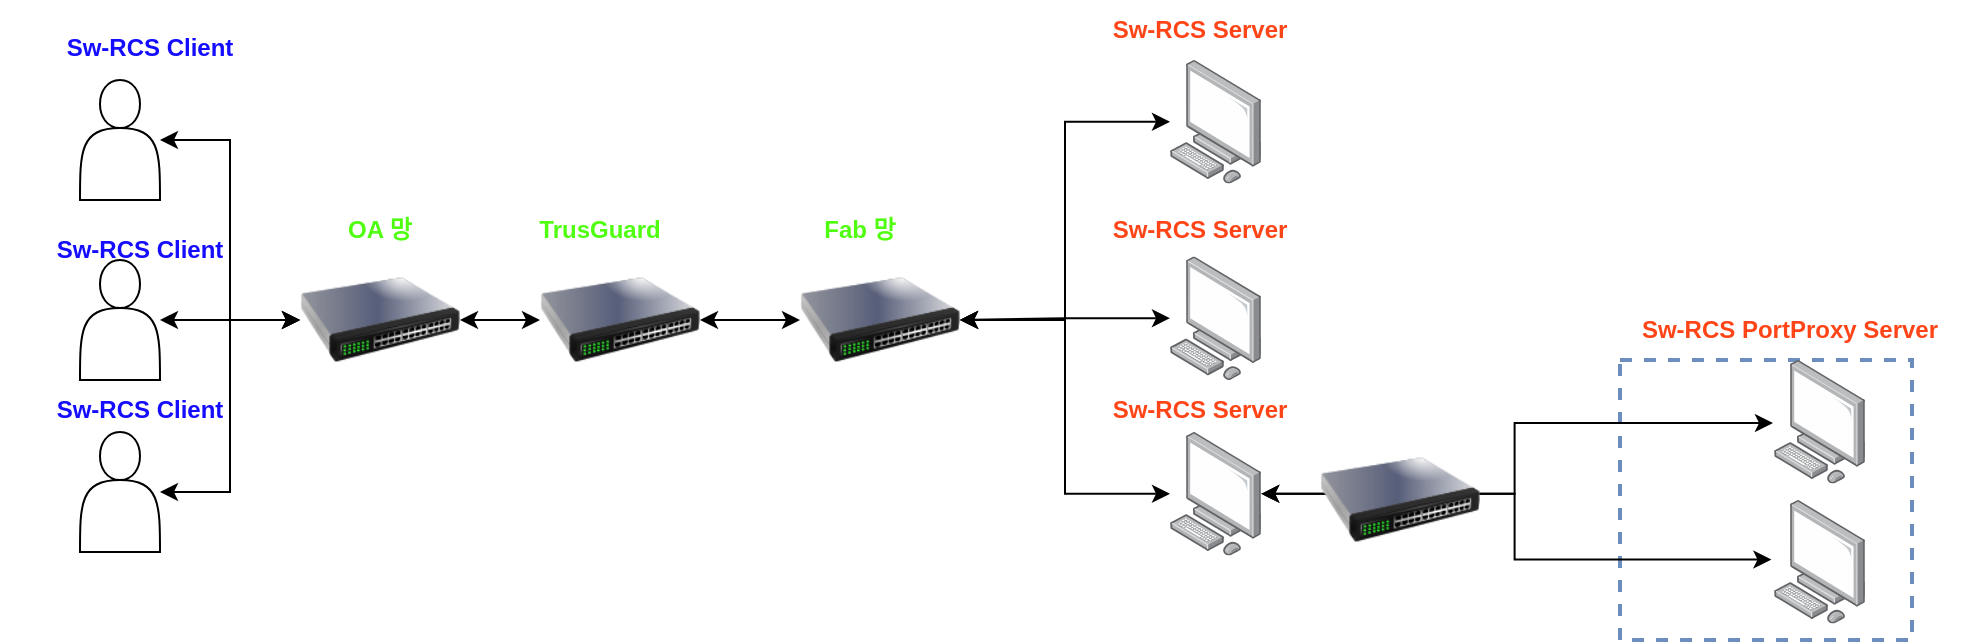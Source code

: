 <mxfile version="24.7.7">
  <diagram name="페이지-1" id="aYkcMglg1YJWnqUuMOKL">
    <mxGraphModel dx="1687" dy="878" grid="1" gridSize="10" guides="1" tooltips="1" connect="1" arrows="1" fold="1" page="1" pageScale="1" pageWidth="827" pageHeight="1169" math="0" shadow="0">
      <root>
        <mxCell id="0" />
        <mxCell id="1" parent="0" />
        <mxCell id="6frfkOKpwrEAERGv8wDV-29" value="" style="rounded=0;whiteSpace=wrap;html=1;fillColor=none;dashed=1;strokeColor=#6c8ebf;strokeWidth=2;" vertex="1" parent="1">
          <mxGeometry x="850" y="250" width="146" height="140" as="geometry" />
        </mxCell>
        <mxCell id="6frfkOKpwrEAERGv8wDV-6" style="edgeStyle=orthogonalEdgeStyle;rounded=0;orthogonalLoop=1;jettySize=auto;html=1;entryX=0;entryY=0.5;entryDx=0;entryDy=0;startArrow=classic;startFill=1;" edge="1" parent="1" source="6frfkOKpwrEAERGv8wDV-2" target="6frfkOKpwrEAERGv8wDV-5">
          <mxGeometry relative="1" as="geometry" />
        </mxCell>
        <mxCell id="6frfkOKpwrEAERGv8wDV-2" value="" style="shape=actor;whiteSpace=wrap;html=1;" vertex="1" parent="1">
          <mxGeometry x="80" y="110" width="40" height="60" as="geometry" />
        </mxCell>
        <mxCell id="6frfkOKpwrEAERGv8wDV-7" style="edgeStyle=orthogonalEdgeStyle;rounded=0;orthogonalLoop=1;jettySize=auto;html=1;entryX=0;entryY=0.5;entryDx=0;entryDy=0;startArrow=classic;startFill=1;" edge="1" parent="1" source="6frfkOKpwrEAERGv8wDV-3" target="6frfkOKpwrEAERGv8wDV-5">
          <mxGeometry relative="1" as="geometry" />
        </mxCell>
        <mxCell id="6frfkOKpwrEAERGv8wDV-3" value="" style="shape=actor;whiteSpace=wrap;html=1;" vertex="1" parent="1">
          <mxGeometry x="80" y="200" width="40" height="60" as="geometry" />
        </mxCell>
        <mxCell id="6frfkOKpwrEAERGv8wDV-8" style="edgeStyle=orthogonalEdgeStyle;rounded=0;orthogonalLoop=1;jettySize=auto;html=1;entryX=0;entryY=0.5;entryDx=0;entryDy=0;startArrow=classic;startFill=1;" edge="1" parent="1" source="6frfkOKpwrEAERGv8wDV-4" target="6frfkOKpwrEAERGv8wDV-5">
          <mxGeometry relative="1" as="geometry" />
        </mxCell>
        <mxCell id="6frfkOKpwrEAERGv8wDV-4" value="" style="shape=actor;whiteSpace=wrap;html=1;" vertex="1" parent="1">
          <mxGeometry x="80" y="286" width="40" height="60" as="geometry" />
        </mxCell>
        <mxCell id="6frfkOKpwrEAERGv8wDV-11" style="edgeStyle=orthogonalEdgeStyle;rounded=0;orthogonalLoop=1;jettySize=auto;html=1;entryX=0;entryY=0.5;entryDx=0;entryDy=0;startArrow=classic;startFill=1;" edge="1" parent="1" source="6frfkOKpwrEAERGv8wDV-5" target="6frfkOKpwrEAERGv8wDV-10">
          <mxGeometry relative="1" as="geometry" />
        </mxCell>
        <mxCell id="6frfkOKpwrEAERGv8wDV-5" value="" style="image;html=1;image=img/lib/clip_art/networking/Switch_128x128.png" vertex="1" parent="1">
          <mxGeometry x="190" y="190" width="80" height="80" as="geometry" />
        </mxCell>
        <mxCell id="6frfkOKpwrEAERGv8wDV-9" value="OA 망" style="text;html=1;align=center;verticalAlign=middle;whiteSpace=wrap;rounded=0;fontColor=#4FFF0F;fontStyle=1" vertex="1" parent="1">
          <mxGeometry x="200" y="170" width="60" height="30" as="geometry" />
        </mxCell>
        <mxCell id="6frfkOKpwrEAERGv8wDV-14" style="edgeStyle=orthogonalEdgeStyle;rounded=0;orthogonalLoop=1;jettySize=auto;html=1;entryX=0;entryY=0.5;entryDx=0;entryDy=0;startArrow=classic;startFill=1;" edge="1" parent="1" source="6frfkOKpwrEAERGv8wDV-10" target="6frfkOKpwrEAERGv8wDV-13">
          <mxGeometry relative="1" as="geometry" />
        </mxCell>
        <mxCell id="6frfkOKpwrEAERGv8wDV-10" value="" style="image;html=1;image=img/lib/clip_art/networking/Switch_128x128.png" vertex="1" parent="1">
          <mxGeometry x="310" y="190" width="80" height="80" as="geometry" />
        </mxCell>
        <mxCell id="6frfkOKpwrEAERGv8wDV-12" value="TrusGuard" style="text;html=1;align=center;verticalAlign=middle;whiteSpace=wrap;rounded=0;fontColor=#4FFF0F;fontStyle=1" vertex="1" parent="1">
          <mxGeometry x="310" y="170" width="60" height="30" as="geometry" />
        </mxCell>
        <mxCell id="6frfkOKpwrEAERGv8wDV-13" value="" style="image;html=1;image=img/lib/clip_art/networking/Switch_128x128.png" vertex="1" parent="1">
          <mxGeometry x="440" y="190" width="80" height="80" as="geometry" />
        </mxCell>
        <mxCell id="6frfkOKpwrEAERGv8wDV-15" value="Fab 망" style="text;html=1;align=center;verticalAlign=middle;whiteSpace=wrap;rounded=0;fontColor=#4FFF0F;fontStyle=1" vertex="1" parent="1">
          <mxGeometry x="440" y="170" width="60" height="30" as="geometry" />
        </mxCell>
        <mxCell id="6frfkOKpwrEAERGv8wDV-19" style="edgeStyle=orthogonalEdgeStyle;rounded=0;orthogonalLoop=1;jettySize=auto;html=1;entryX=1;entryY=0.5;entryDx=0;entryDy=0;startArrow=classic;startFill=1;" edge="1" parent="1" source="6frfkOKpwrEAERGv8wDV-16" target="6frfkOKpwrEAERGv8wDV-13">
          <mxGeometry relative="1" as="geometry" />
        </mxCell>
        <mxCell id="6frfkOKpwrEAERGv8wDV-16" value="" style="image;points=[];aspect=fixed;html=1;align=center;shadow=0;dashed=0;image=img/lib/allied_telesis/computer_and_terminals/Personal_Computer.svg;" vertex="1" parent="1">
          <mxGeometry x="625" y="100" width="45.6" height="61.8" as="geometry" />
        </mxCell>
        <mxCell id="6frfkOKpwrEAERGv8wDV-21" style="edgeStyle=orthogonalEdgeStyle;rounded=0;orthogonalLoop=1;jettySize=auto;html=1;entryX=1;entryY=0.5;entryDx=0;entryDy=0;startArrow=classic;startFill=1;" edge="1" parent="1" source="6frfkOKpwrEAERGv8wDV-20" target="6frfkOKpwrEAERGv8wDV-13">
          <mxGeometry relative="1" as="geometry" />
        </mxCell>
        <mxCell id="6frfkOKpwrEAERGv8wDV-20" value="" style="image;points=[];aspect=fixed;html=1;align=center;shadow=0;dashed=0;image=img/lib/allied_telesis/computer_and_terminals/Personal_Computer.svg;" vertex="1" parent="1">
          <mxGeometry x="625" y="198.2" width="45.6" height="61.8" as="geometry" />
        </mxCell>
        <mxCell id="6frfkOKpwrEAERGv8wDV-23" style="edgeStyle=orthogonalEdgeStyle;rounded=0;orthogonalLoop=1;jettySize=auto;html=1;entryX=1;entryY=0.5;entryDx=0;entryDy=0;startArrow=classic;startFill=1;" edge="1" parent="1" source="6frfkOKpwrEAERGv8wDV-22" target="6frfkOKpwrEAERGv8wDV-13">
          <mxGeometry relative="1" as="geometry" />
        </mxCell>
        <mxCell id="6frfkOKpwrEAERGv8wDV-22" value="" style="image;points=[];aspect=fixed;html=1;align=center;shadow=0;dashed=0;image=img/lib/allied_telesis/computer_and_terminals/Personal_Computer.svg;" vertex="1" parent="1">
          <mxGeometry x="625" y="286" width="45.6" height="61.8" as="geometry" />
        </mxCell>
        <mxCell id="6frfkOKpwrEAERGv8wDV-24" value="" style="image;points=[];aspect=fixed;html=1;align=center;shadow=0;dashed=0;image=img/lib/allied_telesis/computer_and_terminals/Personal_Computer.svg;" vertex="1" parent="1">
          <mxGeometry x="924" y="250" width="51.6" height="61.8" as="geometry" />
        </mxCell>
        <mxCell id="6frfkOKpwrEAERGv8wDV-25" value="" style="image;points=[];aspect=fixed;html=1;align=center;shadow=0;dashed=0;image=img/lib/allied_telesis/computer_and_terminals/Personal_Computer.svg;" vertex="1" parent="1">
          <mxGeometry x="924" y="320" width="51.6" height="61.8" as="geometry" />
        </mxCell>
        <mxCell id="6frfkOKpwrEAERGv8wDV-30" value="Sw-RCS PortProxy Server" style="text;html=1;align=center;verticalAlign=middle;whiteSpace=wrap;rounded=0;fontColor=#FF4517;fontStyle=1" vertex="1" parent="1">
          <mxGeometry x="850" y="220" width="170" height="30" as="geometry" />
        </mxCell>
        <mxCell id="6frfkOKpwrEAERGv8wDV-32" value="Sw-RCS Server" style="text;html=1;align=center;verticalAlign=middle;whiteSpace=wrap;rounded=0;fontColor=#FF4517;fontStyle=1" vertex="1" parent="1">
          <mxGeometry x="570" y="70" width="140" height="30" as="geometry" />
        </mxCell>
        <mxCell id="6frfkOKpwrEAERGv8wDV-33" value="Sw-RCS Server" style="text;html=1;align=center;verticalAlign=middle;whiteSpace=wrap;rounded=0;fontColor=#FF4517;fontStyle=1" vertex="1" parent="1">
          <mxGeometry x="570" y="170" width="140" height="30" as="geometry" />
        </mxCell>
        <mxCell id="6frfkOKpwrEAERGv8wDV-34" style="edgeStyle=orthogonalEdgeStyle;rounded=0;orthogonalLoop=1;jettySize=auto;html=1;entryX=0.048;entryY=0.51;entryDx=0;entryDy=0;entryPerimeter=0;startArrow=classic;startFill=1;" edge="1" parent="1" source="6frfkOKpwrEAERGv8wDV-22" target="6frfkOKpwrEAERGv8wDV-24">
          <mxGeometry relative="1" as="geometry" />
        </mxCell>
        <mxCell id="6frfkOKpwrEAERGv8wDV-35" style="edgeStyle=orthogonalEdgeStyle;rounded=0;orthogonalLoop=1;jettySize=auto;html=1;entryX=0.033;entryY=0.482;entryDx=0;entryDy=0;entryPerimeter=0;startArrow=classic;startFill=1;" edge="1" parent="1" source="6frfkOKpwrEAERGv8wDV-22" target="6frfkOKpwrEAERGv8wDV-25">
          <mxGeometry relative="1" as="geometry" />
        </mxCell>
        <mxCell id="6frfkOKpwrEAERGv8wDV-36" value="Sw-RCS Server" style="text;html=1;align=center;verticalAlign=middle;whiteSpace=wrap;rounded=0;fontColor=#FF4517;fontStyle=1" vertex="1" parent="1">
          <mxGeometry x="570" y="260" width="140" height="30" as="geometry" />
        </mxCell>
        <mxCell id="6frfkOKpwrEAERGv8wDV-37" value="Sw-RCS Client" style="text;html=1;align=center;verticalAlign=middle;whiteSpace=wrap;rounded=0;fontColor=#150DFF;fontStyle=1" vertex="1" parent="1">
          <mxGeometry x="45" y="79" width="140" height="30" as="geometry" />
        </mxCell>
        <mxCell id="6frfkOKpwrEAERGv8wDV-38" value="Sw-RCS Client" style="text;html=1;align=center;verticalAlign=middle;whiteSpace=wrap;rounded=0;fontColor=#150DFF;fontStyle=1" vertex="1" parent="1">
          <mxGeometry x="40" y="180" width="140" height="30" as="geometry" />
        </mxCell>
        <mxCell id="6frfkOKpwrEAERGv8wDV-39" value="Sw-RCS Client" style="text;html=1;align=center;verticalAlign=middle;whiteSpace=wrap;rounded=0;fontColor=#150DFF;fontStyle=1" vertex="1" parent="1">
          <mxGeometry x="40" y="260" width="140" height="30" as="geometry" />
        </mxCell>
        <mxCell id="6frfkOKpwrEAERGv8wDV-40" value="" style="image;html=1;image=img/lib/clip_art/networking/Switch_128x128.png" vertex="1" parent="1">
          <mxGeometry x="700" y="280" width="80" height="80" as="geometry" />
        </mxCell>
      </root>
    </mxGraphModel>
  </diagram>
</mxfile>
